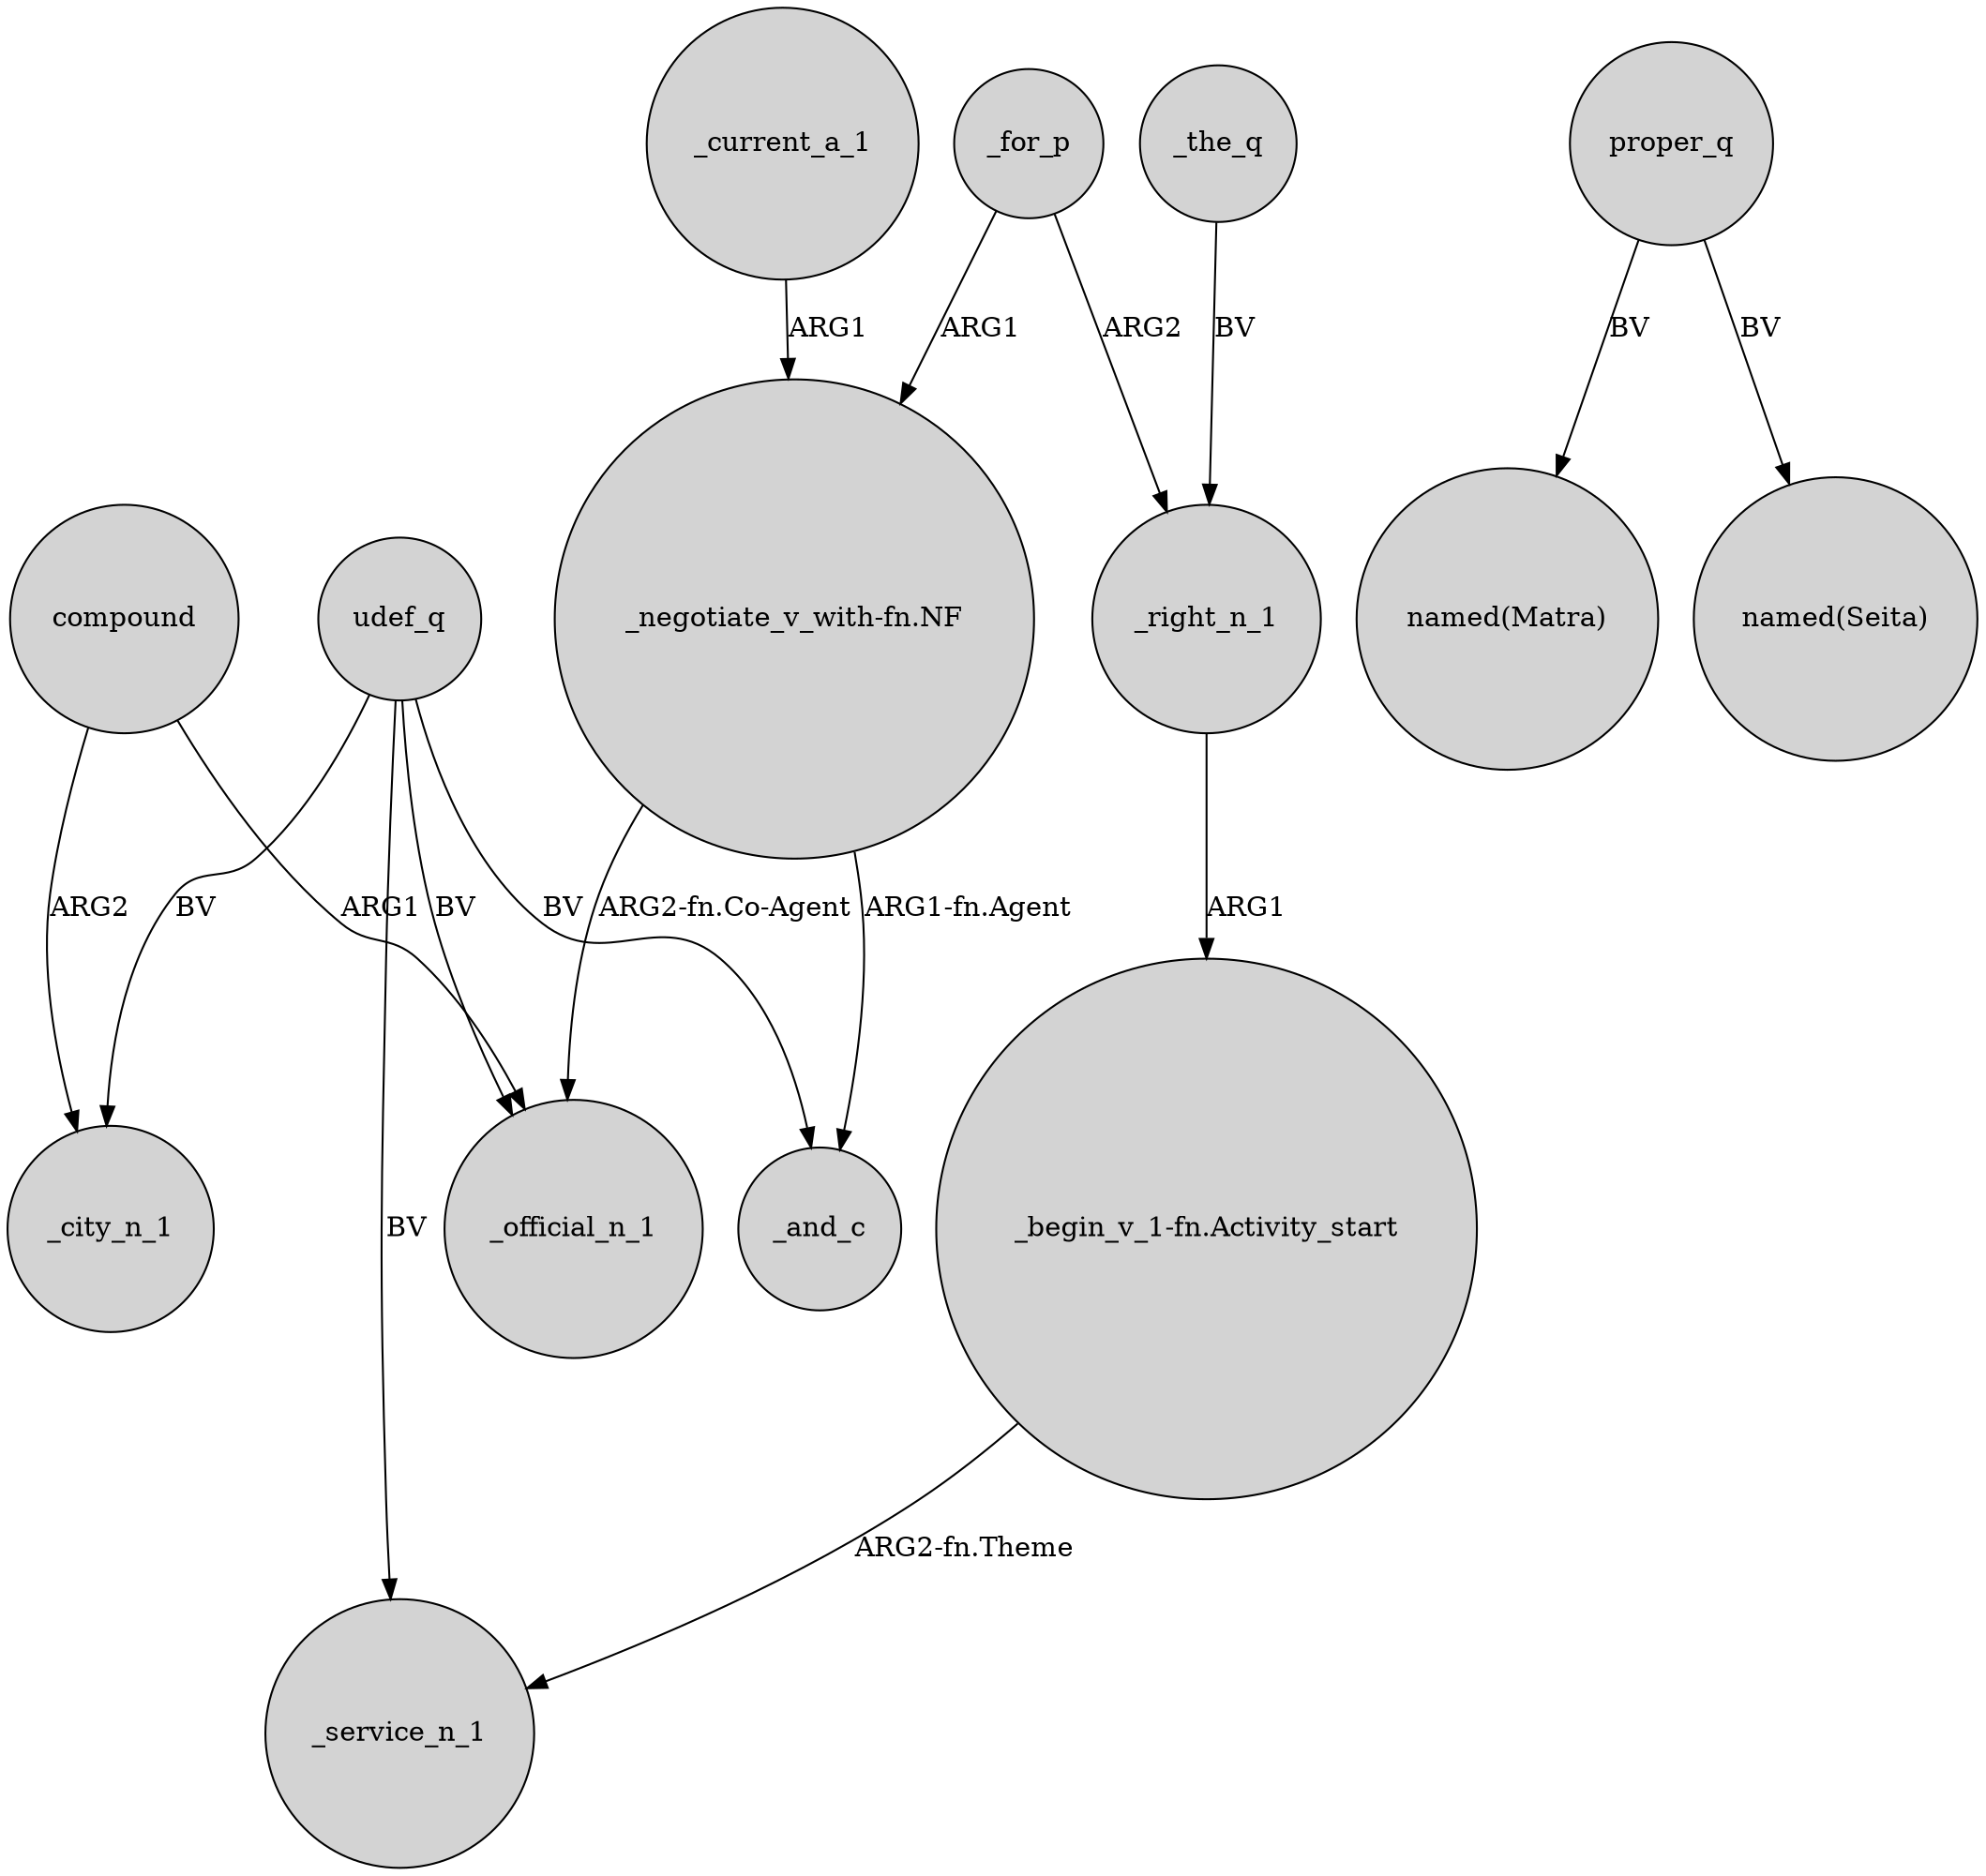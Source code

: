 digraph {
	node [shape=circle style=filled]
	compound -> _official_n_1 [label=ARG1]
	_the_q -> _right_n_1 [label=BV]
	proper_q -> "named(Matra)" [label=BV]
	"_begin_v_1-fn.Activity_start" -> _service_n_1 [label="ARG2-fn.Theme"]
	_for_p -> "_negotiate_v_with-fn.NF" [label=ARG1]
	udef_q -> _service_n_1 [label=BV]
	compound -> _city_n_1 [label=ARG2]
	udef_q -> _official_n_1 [label=BV]
	proper_q -> "named(Seita)" [label=BV]
	udef_q -> _and_c [label=BV]
	_current_a_1 -> "_negotiate_v_with-fn.NF" [label=ARG1]
	_for_p -> _right_n_1 [label=ARG2]
	_right_n_1 -> "_begin_v_1-fn.Activity_start" [label=ARG1]
	udef_q -> _city_n_1 [label=BV]
	"_negotiate_v_with-fn.NF" -> _and_c [label="ARG1-fn.Agent"]
	"_negotiate_v_with-fn.NF" -> _official_n_1 [label="ARG2-fn.Co-Agent"]
}
